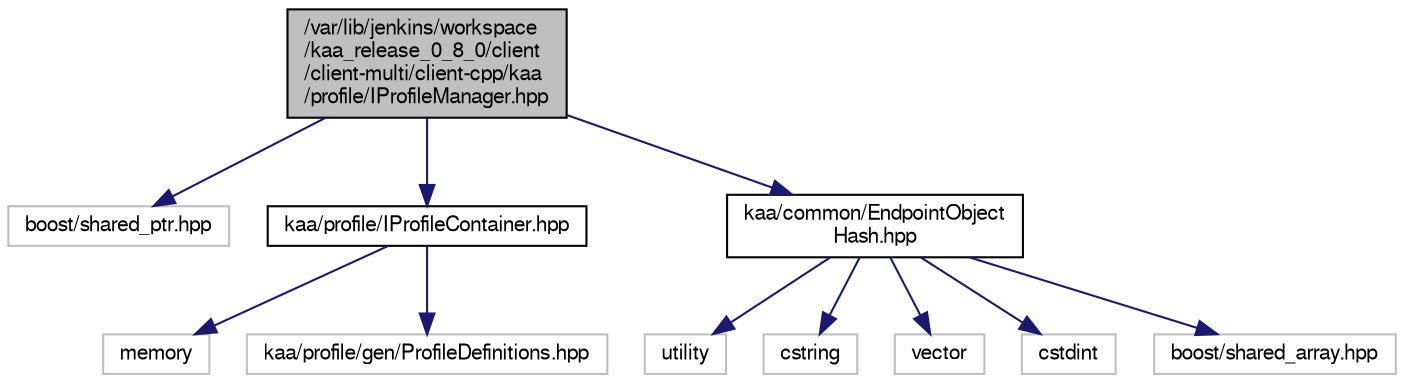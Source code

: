 digraph "/var/lib/jenkins/workspace/kaa_release_0_8_0/client/client-multi/client-cpp/kaa/profile/IProfileManager.hpp"
{
  bgcolor="transparent";
  edge [fontname="FreeSans",fontsize="10",labelfontname="FreeSans",labelfontsize="10"];
  node [fontname="FreeSans",fontsize="10",shape=record];
  Node1 [label="/var/lib/jenkins/workspace\l/kaa_release_0_8_0/client\l/client-multi/client-cpp/kaa\l/profile/IProfileManager.hpp",height=0.2,width=0.4,color="black", fillcolor="grey75", style="filled" fontcolor="black"];
  Node1 -> Node2 [color="midnightblue",fontsize="10",style="solid",fontname="FreeSans"];
  Node2 [label="boost/shared_ptr.hpp",height=0.2,width=0.4,color="grey75"];
  Node1 -> Node3 [color="midnightblue",fontsize="10",style="solid",fontname="FreeSans"];
  Node3 [label="kaa/profile/IProfileContainer.hpp",height=0.2,width=0.4,color="black",URL="$IProfileContainer_8hpp.html"];
  Node3 -> Node4 [color="midnightblue",fontsize="10",style="solid",fontname="FreeSans"];
  Node4 [label="memory",height=0.2,width=0.4,color="grey75"];
  Node3 -> Node5 [color="midnightblue",fontsize="10",style="solid",fontname="FreeSans"];
  Node5 [label="kaa/profile/gen/ProfileDefinitions.hpp",height=0.2,width=0.4,color="grey75"];
  Node1 -> Node6 [color="midnightblue",fontsize="10",style="solid",fontname="FreeSans"];
  Node6 [label="kaa/common/EndpointObject\lHash.hpp",height=0.2,width=0.4,color="black",URL="$EndpointObjectHash_8hpp.html"];
  Node6 -> Node7 [color="midnightblue",fontsize="10",style="solid",fontname="FreeSans"];
  Node7 [label="utility",height=0.2,width=0.4,color="grey75"];
  Node6 -> Node8 [color="midnightblue",fontsize="10",style="solid",fontname="FreeSans"];
  Node8 [label="cstring",height=0.2,width=0.4,color="grey75"];
  Node6 -> Node9 [color="midnightblue",fontsize="10",style="solid",fontname="FreeSans"];
  Node9 [label="vector",height=0.2,width=0.4,color="grey75"];
  Node6 -> Node10 [color="midnightblue",fontsize="10",style="solid",fontname="FreeSans"];
  Node10 [label="cstdint",height=0.2,width=0.4,color="grey75"];
  Node6 -> Node11 [color="midnightblue",fontsize="10",style="solid",fontname="FreeSans"];
  Node11 [label="boost/shared_array.hpp",height=0.2,width=0.4,color="grey75"];
}
